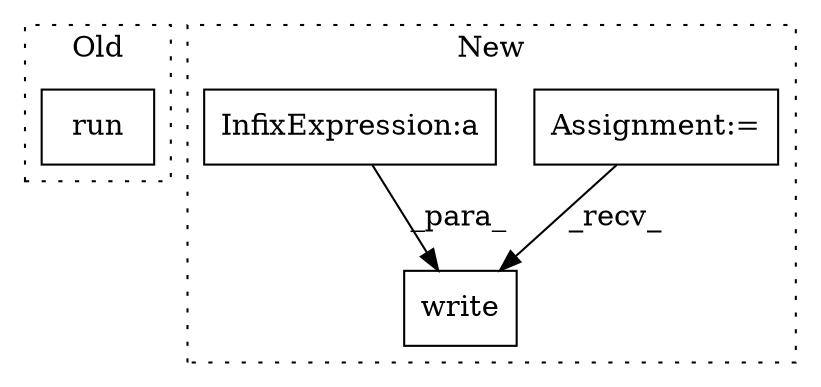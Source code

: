 digraph G {
subgraph cluster0 {
1 [label="run" a="32" s="1880,1962" l="4,1" shape="box"];
label = "Old";
style="dotted";
}
subgraph cluster1 {
2 [label="write" a="32" s="2286,2322" l="6,1" shape="box"];
3 [label="Assignment:=" a="7" s="2271" l="1" shape="box"];
4 [label="InfixExpression:a" a="27" s="1244" l="3" shape="box"];
label = "New";
style="dotted";
}
3 -> 2 [label="_recv_"];
4 -> 2 [label="_para_"];
}